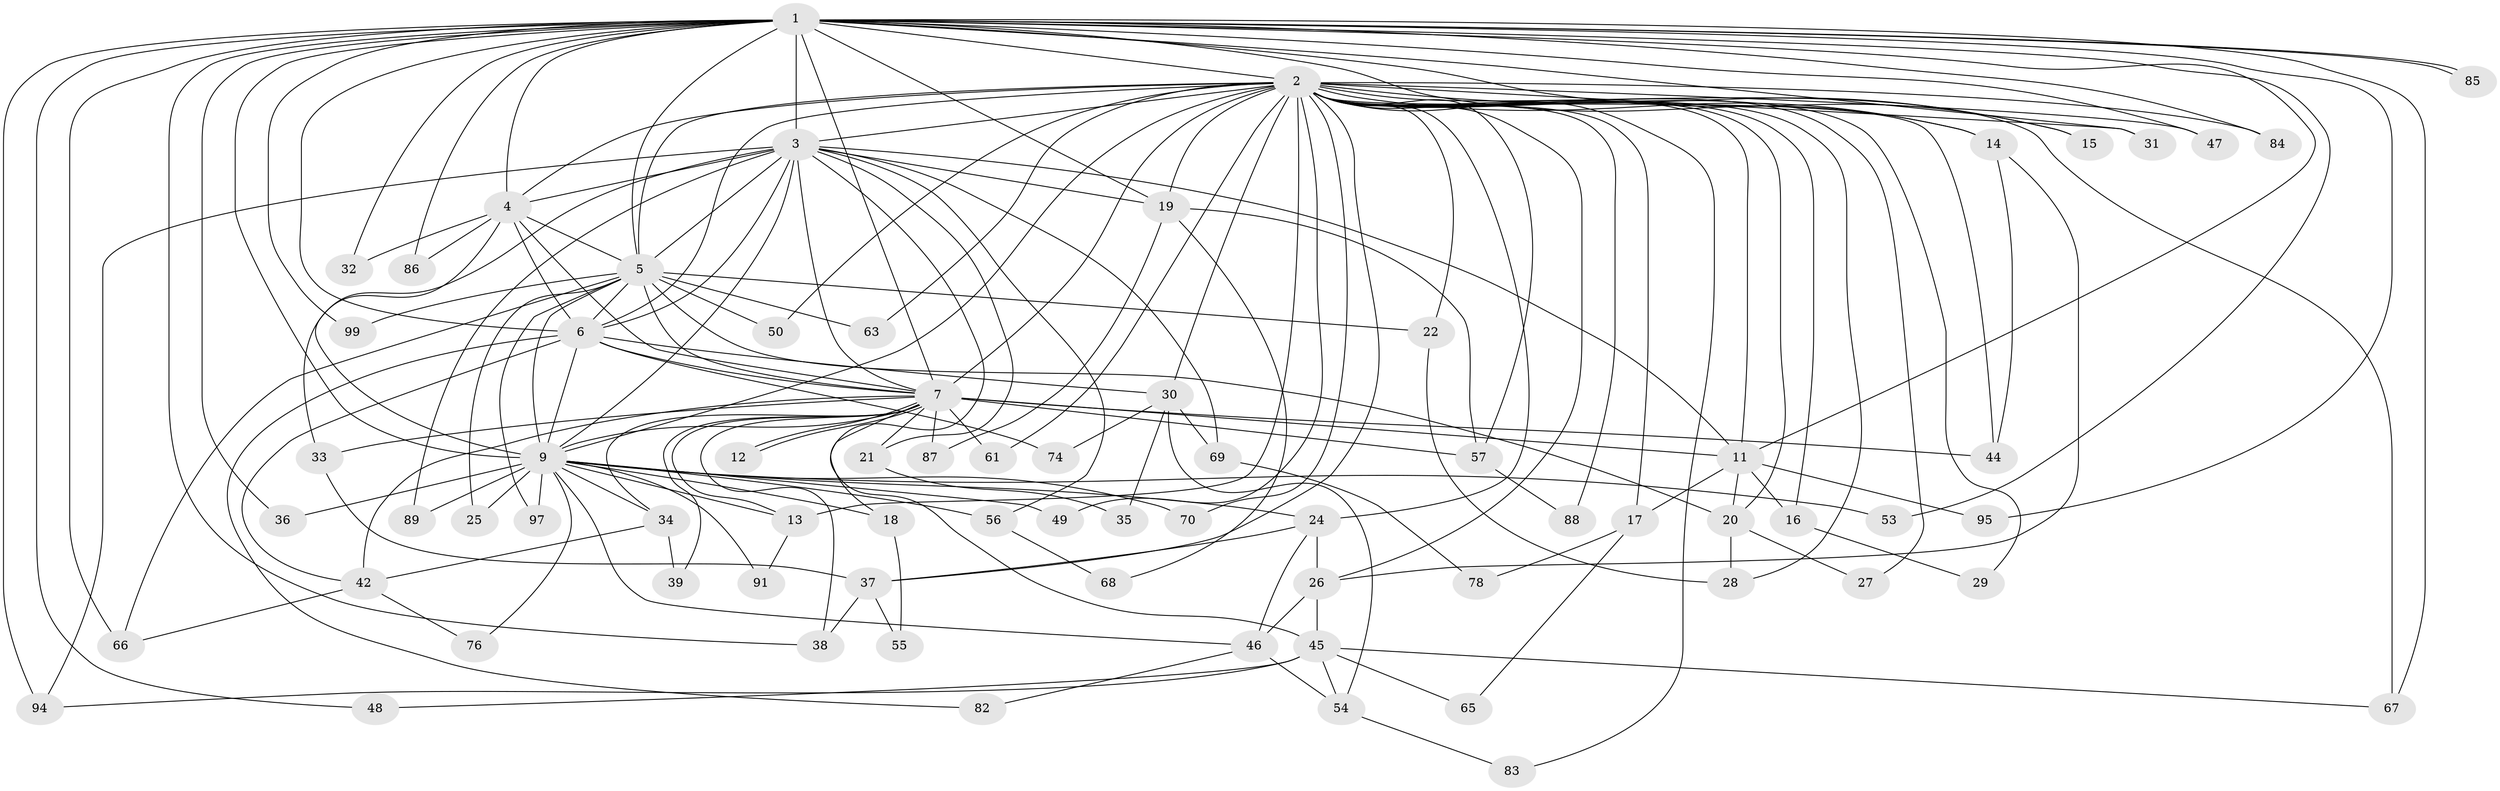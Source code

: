 // original degree distribution, {31: 0.01, 29: 0.01, 19: 0.01, 12: 0.01, 17: 0.01, 13: 0.01, 26: 0.01, 21: 0.01, 20: 0.01, 14: 0.01, 8: 0.01, 2: 0.53, 3: 0.19, 4: 0.11, 6: 0.01, 5: 0.04, 7: 0.01}
// Generated by graph-tools (version 1.1) at 2025/11/02/21/25 10:11:07]
// undirected, 73 vertices, 175 edges
graph export_dot {
graph [start="1"]
  node [color=gray90,style=filled];
  1 [super="+51"];
  2 [super="+8"];
  3 [super="+73"];
  4 [super="+98"];
  5 [super="+23"];
  6 [super="+43"];
  7 [super="+90"];
  9 [super="+10"];
  11 [super="+80"];
  12;
  13 [super="+59"];
  14 [super="+60"];
  15;
  16;
  17;
  18;
  19 [super="+52"];
  20 [super="+75"];
  21;
  22;
  24;
  25;
  26 [super="+77"];
  27;
  28 [super="+79"];
  29;
  30 [super="+40"];
  31;
  32;
  33 [super="+92"];
  34;
  35;
  36;
  37 [super="+41"];
  38;
  39;
  42 [super="+62"];
  44 [super="+81"];
  45 [super="+96"];
  46 [super="+72"];
  47;
  48;
  49;
  50;
  53;
  54 [super="+71"];
  55;
  56 [super="+64"];
  57 [super="+58"];
  61;
  63;
  65;
  66 [super="+93"];
  67 [super="+100"];
  68;
  69;
  70;
  74;
  76;
  78;
  82;
  83;
  84;
  85;
  86;
  87;
  88;
  89;
  91;
  94;
  95;
  97;
  99;
  1 -- 2 [weight=2];
  1 -- 3;
  1 -- 4;
  1 -- 5 [weight=3];
  1 -- 6;
  1 -- 7;
  1 -- 9 [weight=2];
  1 -- 15;
  1 -- 19;
  1 -- 31;
  1 -- 32;
  1 -- 36;
  1 -- 38;
  1 -- 47;
  1 -- 48;
  1 -- 53;
  1 -- 66;
  1 -- 67;
  1 -- 84;
  1 -- 85;
  1 -- 85;
  1 -- 86;
  1 -- 94;
  1 -- 95;
  1 -- 99;
  1 -- 11;
  1 -- 14;
  2 -- 3 [weight=2];
  2 -- 4 [weight=2];
  2 -- 5 [weight=2];
  2 -- 6 [weight=3];
  2 -- 7 [weight=2];
  2 -- 9 [weight=4];
  2 -- 14 [weight=2];
  2 -- 16;
  2 -- 17;
  2 -- 20;
  2 -- 24;
  2 -- 26;
  2 -- 27;
  2 -- 29;
  2 -- 31;
  2 -- 44;
  2 -- 47;
  2 -- 50;
  2 -- 57;
  2 -- 63;
  2 -- 67;
  2 -- 84;
  2 -- 88;
  2 -- 70;
  2 -- 11;
  2 -- 15;
  2 -- 83;
  2 -- 22;
  2 -- 28;
  2 -- 30 [weight=2];
  2 -- 37;
  2 -- 49;
  2 -- 61;
  2 -- 19;
  2 -- 13;
  3 -- 4 [weight=2];
  3 -- 5;
  3 -- 6;
  3 -- 7;
  3 -- 9 [weight=2];
  3 -- 18;
  3 -- 19;
  3 -- 21;
  3 -- 33;
  3 -- 69;
  3 -- 89;
  3 -- 94;
  3 -- 11;
  3 -- 56;
  4 -- 5;
  4 -- 6;
  4 -- 7;
  4 -- 9 [weight=2];
  4 -- 32;
  4 -- 86;
  5 -- 6;
  5 -- 7;
  5 -- 9 [weight=2];
  5 -- 20;
  5 -- 22;
  5 -- 50;
  5 -- 63;
  5 -- 97;
  5 -- 99;
  5 -- 25;
  5 -- 66;
  6 -- 7;
  6 -- 9 [weight=2];
  6 -- 30;
  6 -- 42;
  6 -- 74;
  6 -- 82;
  7 -- 9 [weight=2];
  7 -- 11;
  7 -- 12;
  7 -- 12;
  7 -- 13;
  7 -- 21;
  7 -- 33;
  7 -- 34;
  7 -- 38;
  7 -- 39;
  7 -- 44;
  7 -- 45;
  7 -- 57;
  7 -- 61;
  7 -- 87;
  7 -- 42;
  9 -- 13;
  9 -- 18;
  9 -- 24;
  9 -- 25;
  9 -- 34;
  9 -- 36;
  9 -- 46;
  9 -- 49;
  9 -- 53;
  9 -- 56 [weight=2];
  9 -- 91;
  9 -- 97;
  9 -- 70;
  9 -- 76;
  9 -- 89;
  11 -- 16;
  11 -- 17;
  11 -- 95;
  11 -- 20;
  13 -- 91;
  14 -- 26;
  14 -- 44;
  16 -- 29;
  17 -- 65;
  17 -- 78;
  18 -- 55;
  19 -- 68;
  19 -- 87;
  19 -- 57;
  20 -- 27;
  20 -- 28;
  21 -- 35;
  22 -- 28;
  24 -- 26;
  24 -- 37;
  24 -- 46;
  26 -- 45;
  26 -- 46;
  30 -- 35;
  30 -- 69;
  30 -- 54;
  30 -- 74;
  33 -- 37;
  34 -- 39;
  34 -- 42;
  37 -- 38;
  37 -- 55;
  42 -- 76;
  42 -- 66;
  45 -- 48;
  45 -- 65;
  45 -- 94;
  45 -- 54;
  45 -- 67;
  46 -- 54;
  46 -- 82;
  54 -- 83;
  56 -- 68;
  57 -- 88;
  69 -- 78;
}
